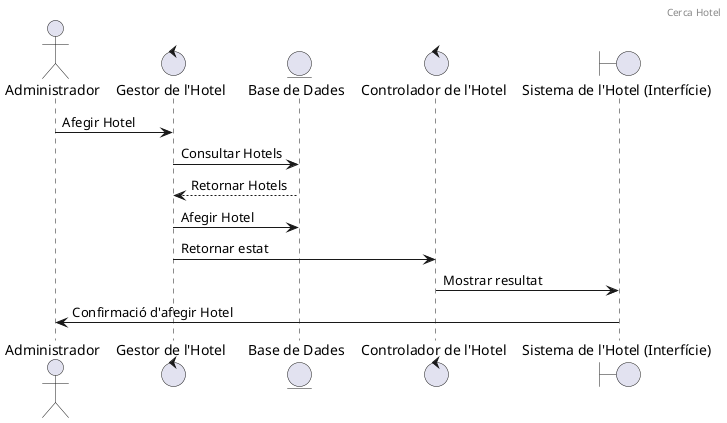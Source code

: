 @startuml
'https://plantuml.com/sequence-diagram
header Cerca Hotel

actor Administrador
control "Gestor de l'Hotel" as Gestor
entity "Base de Dades" as DB
control "Controlador de l'Hotel" as Control
boundary "Sistema de l'Hotel (Interfície)" as UI


Administrador -> Gestor: Afegir Hotel
Gestor -> DB: Consultar Hotels
DB --> Gestor: Retornar Hotels
Gestor -> DB: Afegir Hotel
Gestor -> Control: Retornar estat
Control -> UI: Mostrar resultat
UI -> Administrador: Confirmació d'afegir Hotel
@enduml